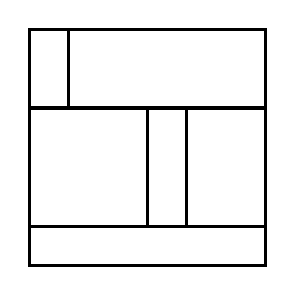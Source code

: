 \begin{tikzpicture}[very thick, scale=.5]
    \draw (0,4) rectangle (1,6);
    \draw (1,4) rectangle (6,6);
    \draw (0,1) rectangle (3,4);
    \draw (3,1) rectangle (4,4);
    \draw (4,1) rectangle (6,4);
    \draw (0,0) rectangle (6,1);
\end{tikzpicture}
